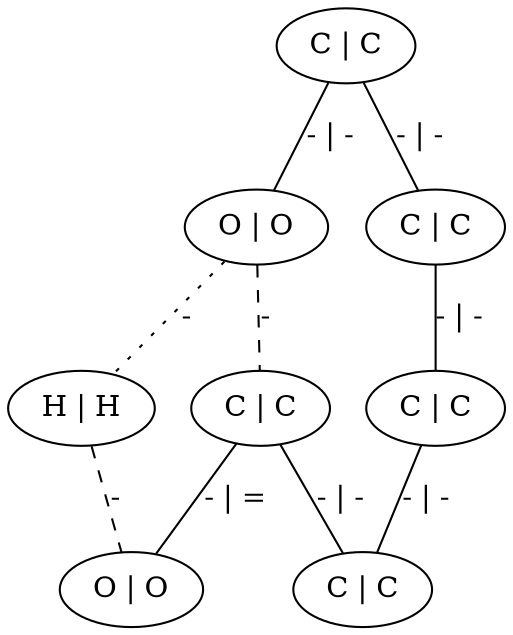 graph G {
	0 [ label="C | C" ]
	1 [ label="O | O" ]
	2 [ label="H | H" ]
	3 [ label="C | C" ]
	4 [ label="O | O" ]
	5 [ label="C | C" ]
	6 [ label="C | C" ]
	7 [ label="C | C" ]
	0 -- 1 [ label="- | -" ]
	0 -- 5 [ label="- | -" ]
	1 -- 2 [ style=dotted label="-" ]
	1 -- 3 [ style=dashed label="-" ]
	2 -- 4 [ style=dashed label="-" ]
	3 -- 4 [ label="- | =" ]
	3 -- 7 [ label="- | -" ]
	5 -- 6 [ label="- | -" ]
	6 -- 7 [ label="- | -" ]
}

